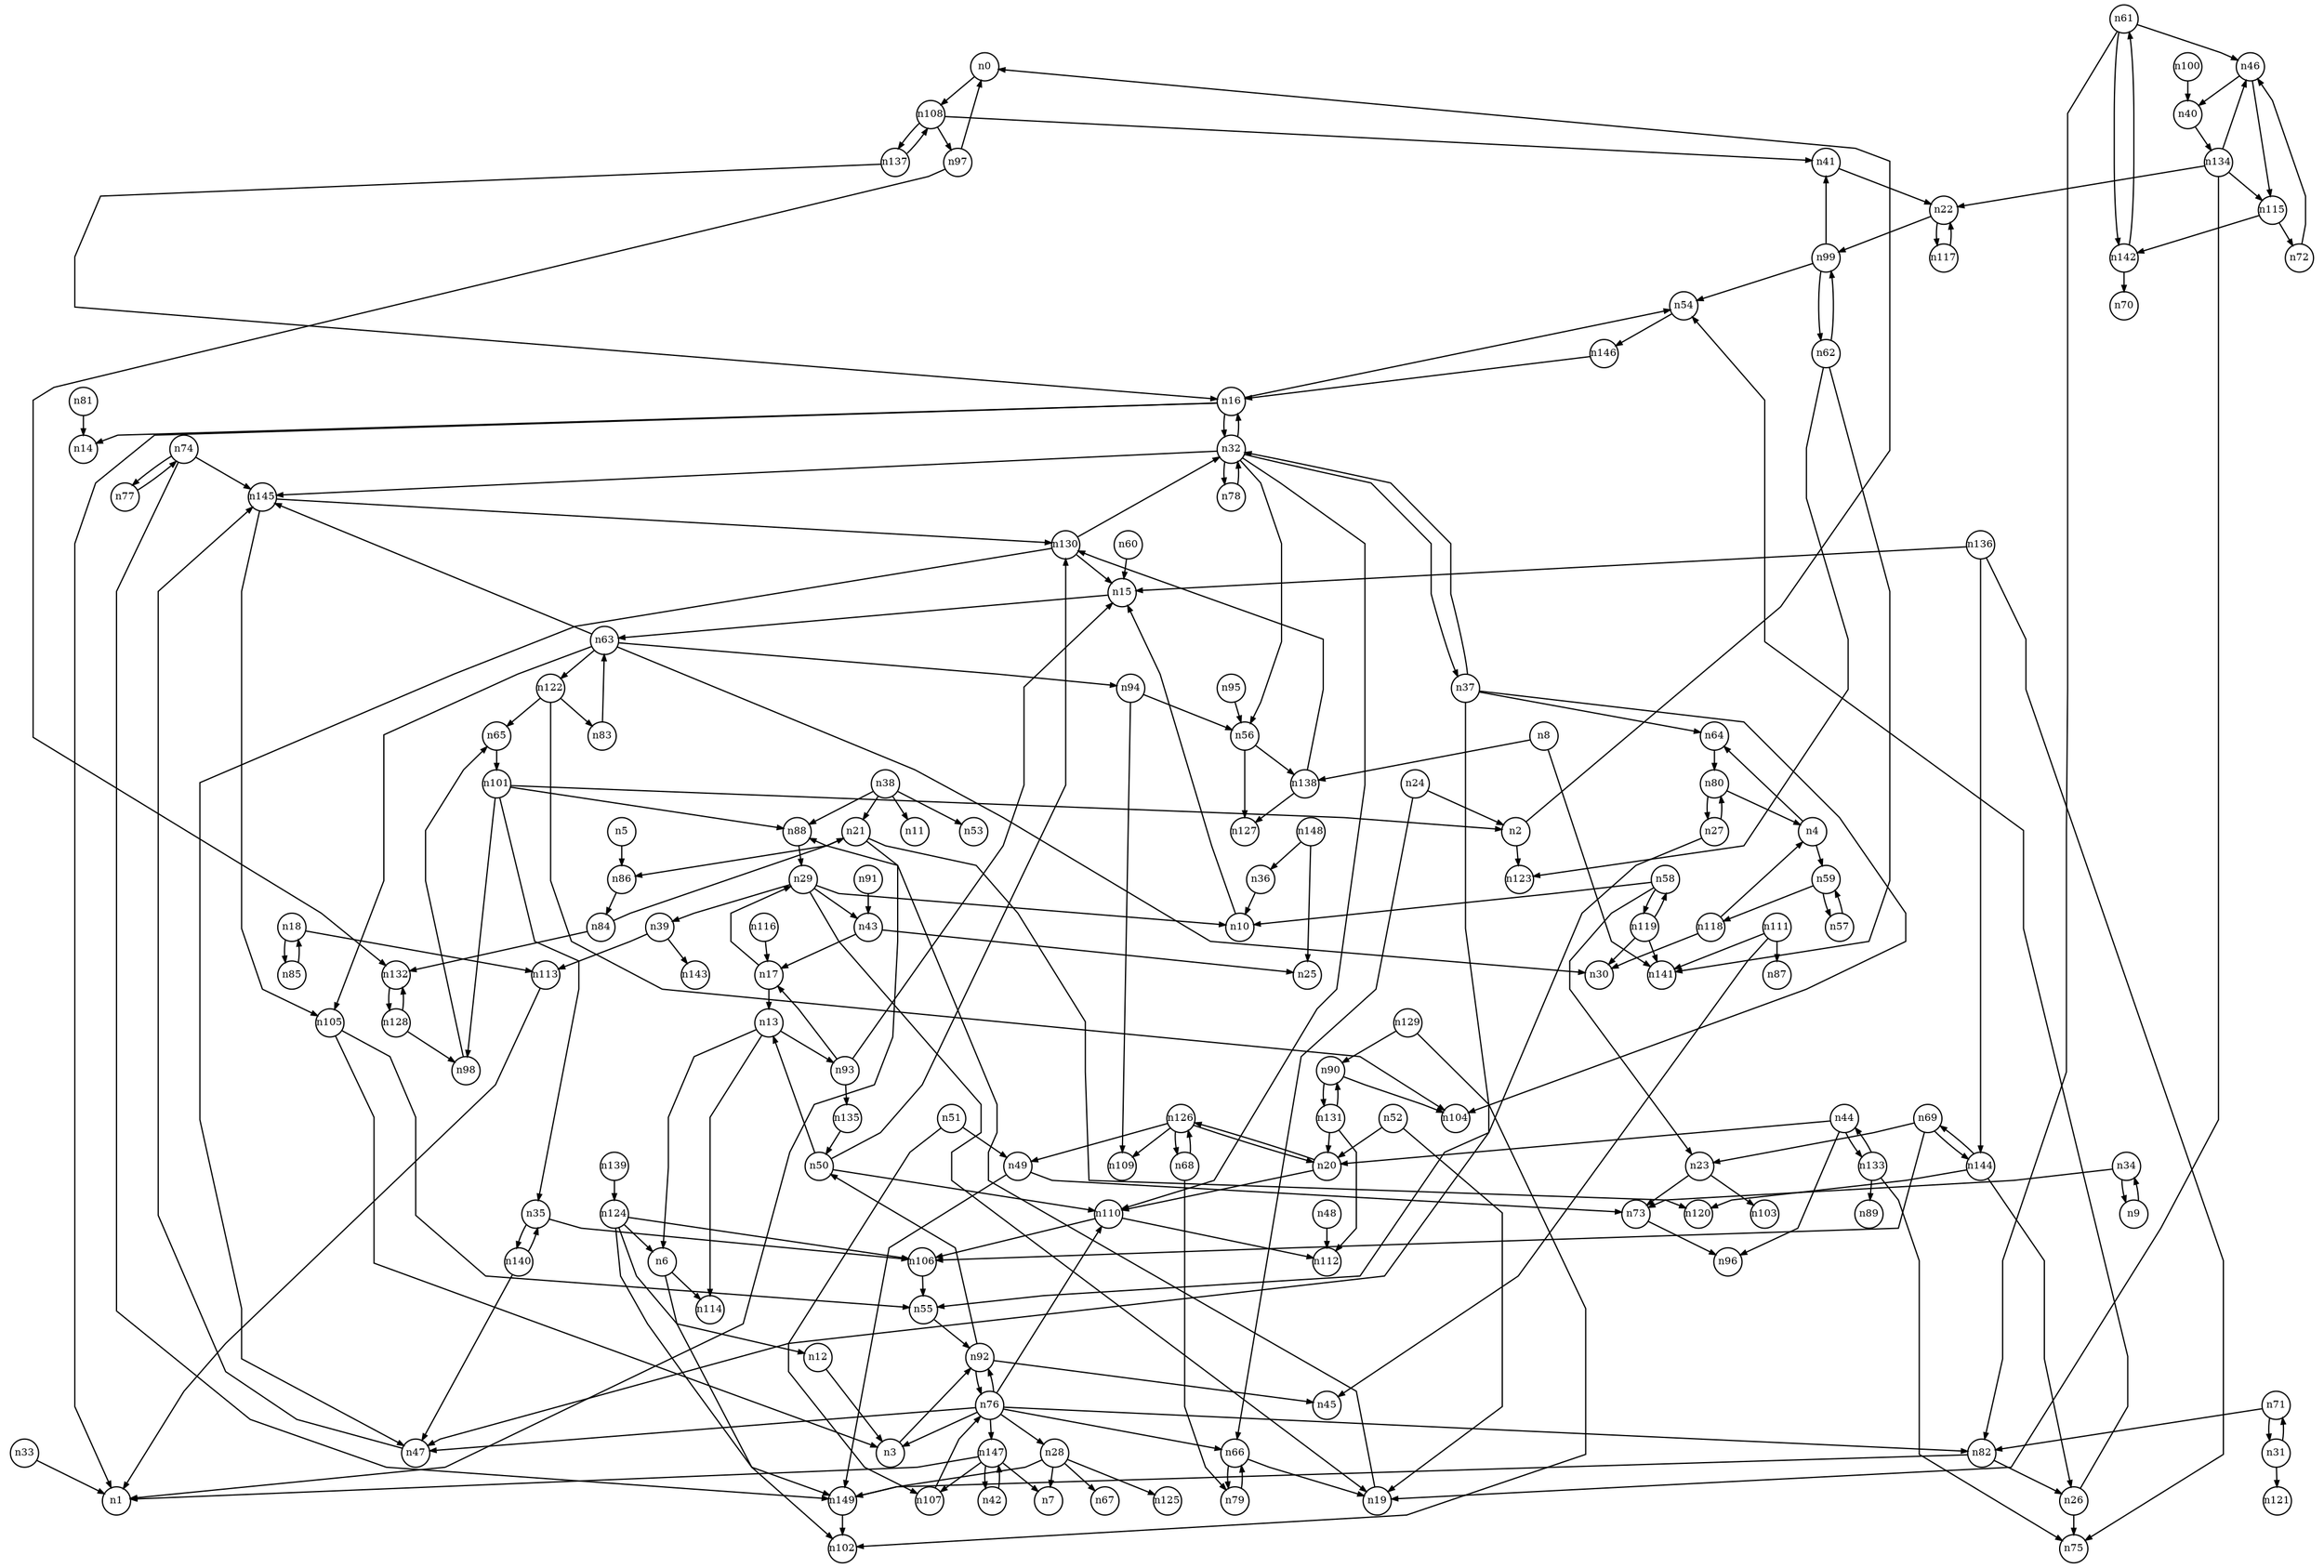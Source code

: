 digraph G{
splines=polyline;
ranksep=0.22;
nodesep=0.22;
nodesize=0.32;
fontsize=8
edge [arrowsize=0.5]
node [fontsize=8 shape=circle width=0.32 fixedsize=shape];

n0 -> n108
n2 -> n0
n2 -> n123
n64 -> n80
n4 -> n64
n4 -> n59
n86 -> n84
n5 -> n86
n6 -> n102
n6 -> n114
n138 -> n127
n138 -> n130
n8 -> n138
n8 -> n141
n15 -> n63
n10 -> n15
n3 -> n92
n12 -> n3
n13 -> n6
n13 -> n93
n13 -> n114
n93 -> n15
n93 -> n17
n93 -> n135
n16 -> n1
n16 -> n14
n16 -> n54
n16 -> n32
n54 -> n146
n29 -> n10
n29 -> n19
n29 -> n39
n29 -> n43
n17 -> n29
n17 -> n13
n85 -> n18
n18 -> n85
n18 -> n113
n113 -> n1
n88 -> n29
n19 -> n88
n110 -> n106
n110 -> n112
n20 -> n110
n20 -> n126
n21 -> n1
n21 -> n86
n21 -> n120
n117 -> n22
n22 -> n117
n22 -> n99
n73 -> n96
n23 -> n73
n23 -> n103
n24 -> n2
n24 -> n66
n66 -> n19
n66 -> n79
n26 -> n54
n26 -> n75
n55 -> n92
n27 -> n55
n27 -> n80
n28 -> n7
n28 -> n67
n28 -> n125
n28 -> n149
n149 -> n102
n39 -> n113
n39 -> n143
n71 -> n82
n71 -> n31
n31 -> n71
n31 -> n121
n32 -> n16
n32 -> n37
n32 -> n56
n32 -> n78
n32 -> n110
n32 -> n145
n37 -> n47
n37 -> n64
n37 -> n104
n37 -> n32
n56 -> n127
n56 -> n138
n78 -> n32
n145 -> n105
n145 -> n130
n33 -> n1
n9 -> n34
n34 -> n9
n34 -> n73
n106 -> n55
n35 -> n106
n35 -> n140
n36 -> n10
n47 -> n145
n38 -> n11
n38 -> n21
n38 -> n53
n38 -> n88
n41 -> n22
n147 -> n1
n147 -> n7
n147 -> n107
n147 -> n42
n42 -> n147
n43 -> n17
n43 -> n25
n44 -> n20
n44 -> n96
n44 -> n133
n40 -> n134
n46 -> n40
n46 -> n115
n115 -> n72
n115 -> n142
n48 -> n112
n49 -> n73
n49 -> n149
n50 -> n110
n50 -> n130
n50 -> n13
n130 -> n15
n130 -> n47
n130 -> n32
n51 -> n49
n51 -> n107
n107 -> n76
n52 -> n19
n52 -> n20
n58 -> n10
n58 -> n23
n58 -> n119
n119 -> n30
n119 -> n141
n119 -> n58
n57 -> n59
n59 -> n57
n59 -> n118
n118 -> n4
n118 -> n30
n60 -> n15
n61 -> n46
n61 -> n82
n61 -> n142
n82 -> n26
n82 -> n149
n62 -> n123
n62 -> n141
n62 -> n99
n63 -> n30
n63 -> n94
n63 -> n105
n63 -> n122
n63 -> n145
n94 -> n56
n94 -> n109
n105 -> n3
n105 -> n55
n122 -> n65
n122 -> n83
n122 -> n104
n79 -> n66
n68 -> n79
n68 -> n126
n69 -> n23
n69 -> n106
n69 -> n144
n77 -> n74
n74 -> n77
n74 -> n145
n74 -> n149
n76 -> n3
n76 -> n28
n76 -> n47
n76 -> n66
n76 -> n82
n76 -> n110
n76 -> n147
n76 -> n92
n80 -> n4
n80 -> n27
n81 -> n14
n84 -> n21
n84 -> n132
n132 -> n128
n90 -> n104
n90 -> n131
n91 -> n43
n92 -> n45
n92 -> n50
n92 -> n76
n135 -> n50
n95 -> n56
n97 -> n0
n97 -> n132
n65 -> n101
n98 -> n65
n99 -> n41
n99 -> n54
n99 -> n62
n100 -> n40
n101 -> n2
n101 -> n35
n101 -> n88
n101 -> n98
n108 -> n41
n108 -> n97
n108 -> n137
n137 -> n16
n137 -> n108
n111 -> n45
n111 -> n87
n111 -> n141
n72 -> n46
n116 -> n17
n83 -> n63
n124 -> n6
n124 -> n12
n124 -> n106
n124 -> n149
n126 -> n20
n126 -> n49
n126 -> n68
n126 -> n109
n128 -> n98
n128 -> n132
n129 -> n90
n129 -> n102
n131 -> n20
n131 -> n90
n131 -> n112
n133 -> n44
n133 -> n75
n133 -> n89
n134 -> n19
n134 -> n22
n134 -> n46
n134 -> n115
n136 -> n15
n136 -> n75
n136 -> n144
n144 -> n26
n144 -> n69
n144 -> n120
n139 -> n124
n140 -> n35
n140 -> n47
n142 -> n61
n142 -> n70
n146 -> n16
n148 -> n25
n148 -> n36
}
